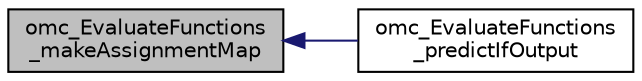 digraph "omc_EvaluateFunctions_makeAssignmentMap"
{
  edge [fontname="Helvetica",fontsize="10",labelfontname="Helvetica",labelfontsize="10"];
  node [fontname="Helvetica",fontsize="10",shape=record];
  rankdir="LR";
  Node4809 [label="omc_EvaluateFunctions\l_makeAssignmentMap",height=0.2,width=0.4,color="black", fillcolor="grey75", style="filled", fontcolor="black"];
  Node4809 -> Node4810 [dir="back",color="midnightblue",fontsize="10",style="solid",fontname="Helvetica"];
  Node4810 [label="omc_EvaluateFunctions\l_predictIfOutput",height=0.2,width=0.4,color="black", fillcolor="white", style="filled",URL="$d3/d4a/_evaluate_functions_8c.html#ac2809740b236e9b0af6cfcedb7a37554"];
}
